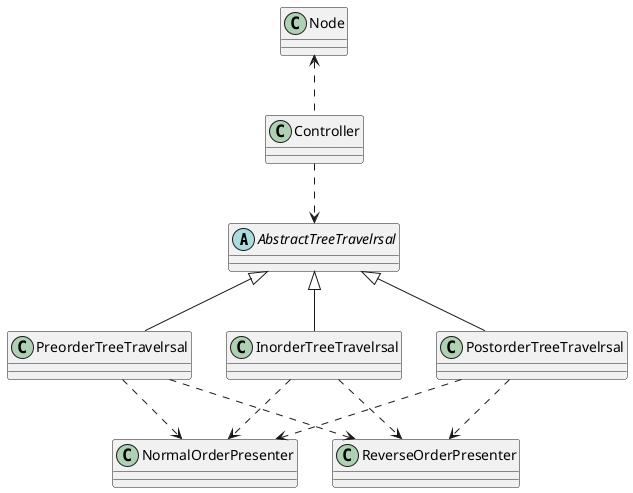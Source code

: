 @startuml
'https://plantuml.com/class-diagram

abstract class AbstractTreeTravelrsal

class PreorderTreeTravelrsal
class InorderTreeTravelrsal
class PostorderTreeTravelrsal
class NormalOrderPresenter
class ReverseOrderPresenter
class Controller
class Node

Controller ..> AbstractTreeTravelrsal
Controller .u.> Node

PreorderTreeTravelrsal -u-|> AbstractTreeTravelrsal
InorderTreeTravelrsal -u-|> AbstractTreeTravelrsal
PostorderTreeTravelrsal -u-|> AbstractTreeTravelrsal

PreorderTreeTravelrsal ..> NormalOrderPresenter
InorderTreeTravelrsal ..> NormalOrderPresenter
PostorderTreeTravelrsal ..> NormalOrderPresenter
PreorderTreeTravelrsal ..> ReverseOrderPresenter
InorderTreeTravelrsal ..> ReverseOrderPresenter
PostorderTreeTravelrsal ..> ReverseOrderPresenter

@enduml